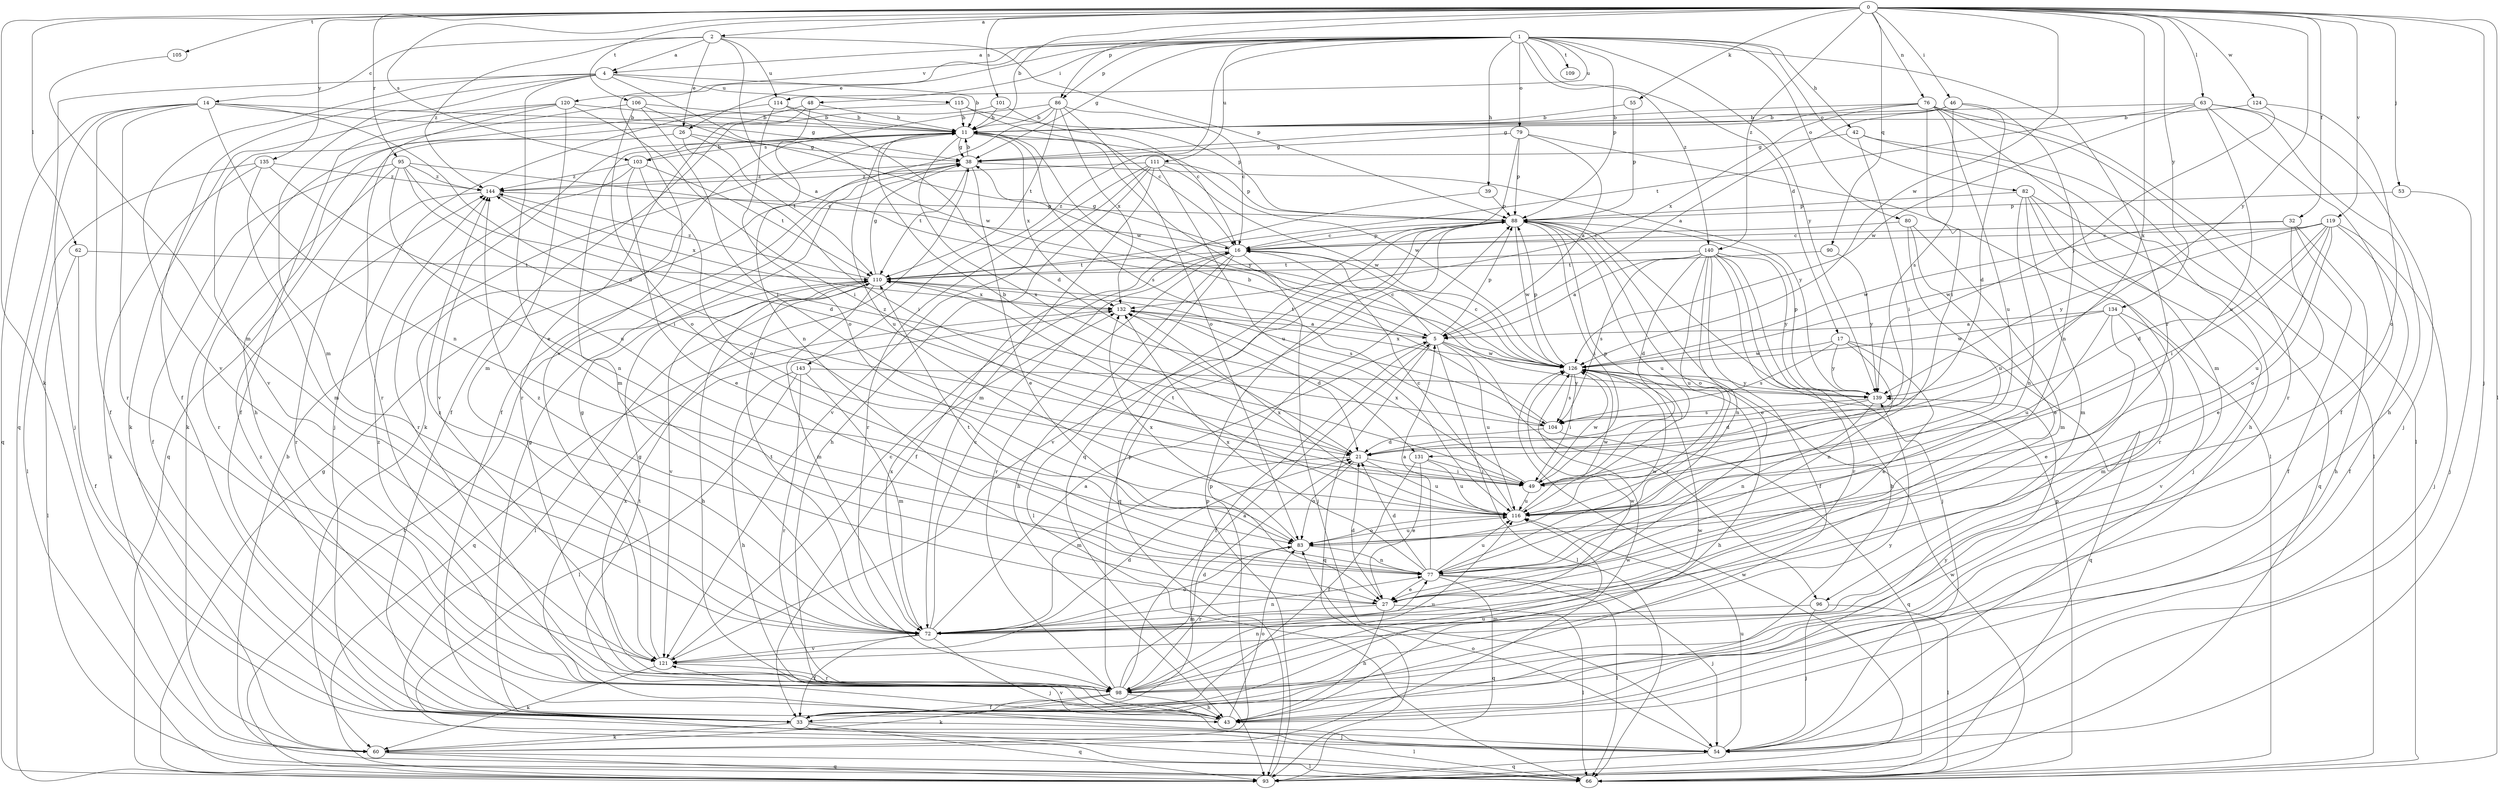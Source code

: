strict digraph  {
0;
1;
2;
4;
5;
11;
14;
16;
17;
21;
26;
27;
32;
33;
38;
39;
42;
43;
46;
48;
49;
53;
54;
55;
60;
62;
63;
66;
72;
76;
77;
79;
80;
82;
83;
86;
88;
90;
93;
95;
96;
98;
101;
103;
104;
105;
106;
109;
110;
111;
114;
115;
116;
119;
120;
121;
124;
126;
131;
132;
134;
135;
139;
140;
143;
144;
0 -> 2  [label=a];
0 -> 11  [label=b];
0 -> 32  [label=f];
0 -> 46  [label=i];
0 -> 53  [label=j];
0 -> 54  [label=j];
0 -> 55  [label=k];
0 -> 60  [label=k];
0 -> 62  [label=l];
0 -> 63  [label=l];
0 -> 66  [label=l];
0 -> 76  [label=n];
0 -> 86  [label=p];
0 -> 90  [label=q];
0 -> 95  [label=r];
0 -> 101  [label=s];
0 -> 103  [label=s];
0 -> 105  [label=t];
0 -> 106  [label=t];
0 -> 119  [label=v];
0 -> 124  [label=w];
0 -> 126  [label=w];
0 -> 131  [label=x];
0 -> 134  [label=y];
0 -> 135  [label=y];
0 -> 139  [label=y];
0 -> 140  [label=z];
1 -> 4  [label=a];
1 -> 17  [label=d];
1 -> 26  [label=e];
1 -> 38  [label=g];
1 -> 39  [label=h];
1 -> 42  [label=h];
1 -> 48  [label=i];
1 -> 79  [label=o];
1 -> 80  [label=o];
1 -> 82  [label=o];
1 -> 86  [label=p];
1 -> 88  [label=p];
1 -> 96  [label=r];
1 -> 109  [label=t];
1 -> 111  [label=u];
1 -> 114  [label=u];
1 -> 120  [label=v];
1 -> 121  [label=v];
1 -> 139  [label=y];
1 -> 140  [label=z];
1 -> 143  [label=z];
2 -> 4  [label=a];
2 -> 5  [label=a];
2 -> 14  [label=c];
2 -> 26  [label=e];
2 -> 88  [label=p];
2 -> 114  [label=u];
2 -> 144  [label=z];
4 -> 11  [label=b];
4 -> 27  [label=e];
4 -> 33  [label=f];
4 -> 72  [label=m];
4 -> 93  [label=q];
4 -> 115  [label=u];
4 -> 121  [label=v];
4 -> 126  [label=w];
5 -> 16  [label=c];
5 -> 33  [label=f];
5 -> 66  [label=l];
5 -> 88  [label=p];
5 -> 93  [label=q];
5 -> 96  [label=r];
5 -> 110  [label=t];
5 -> 116  [label=u];
5 -> 126  [label=w];
11 -> 38  [label=g];
11 -> 72  [label=m];
11 -> 103  [label=s];
11 -> 104  [label=s];
11 -> 116  [label=u];
11 -> 121  [label=v];
11 -> 126  [label=w];
11 -> 131  [label=x];
11 -> 132  [label=x];
11 -> 139  [label=y];
14 -> 11  [label=b];
14 -> 21  [label=d];
14 -> 33  [label=f];
14 -> 38  [label=g];
14 -> 54  [label=j];
14 -> 77  [label=n];
14 -> 93  [label=q];
14 -> 98  [label=r];
16 -> 38  [label=g];
16 -> 43  [label=h];
16 -> 54  [label=j];
16 -> 66  [label=l];
16 -> 88  [label=p];
16 -> 98  [label=r];
16 -> 110  [label=t];
17 -> 27  [label=e];
17 -> 77  [label=n];
17 -> 93  [label=q];
17 -> 104  [label=s];
17 -> 126  [label=w];
17 -> 139  [label=y];
21 -> 11  [label=b];
21 -> 49  [label=i];
21 -> 72  [label=m];
21 -> 83  [label=o];
21 -> 116  [label=u];
26 -> 38  [label=g];
26 -> 49  [label=i];
26 -> 93  [label=q];
26 -> 110  [label=t];
27 -> 21  [label=d];
27 -> 43  [label=h];
27 -> 66  [label=l];
27 -> 72  [label=m];
27 -> 144  [label=z];
32 -> 16  [label=c];
32 -> 27  [label=e];
32 -> 33  [label=f];
32 -> 43  [label=h];
32 -> 126  [label=w];
33 -> 38  [label=g];
33 -> 54  [label=j];
33 -> 60  [label=k];
33 -> 66  [label=l];
33 -> 93  [label=q];
33 -> 116  [label=u];
38 -> 11  [label=b];
38 -> 27  [label=e];
38 -> 110  [label=t];
38 -> 139  [label=y];
38 -> 144  [label=z];
39 -> 33  [label=f];
39 -> 88  [label=p];
42 -> 38  [label=g];
42 -> 43  [label=h];
42 -> 49  [label=i];
42 -> 66  [label=l];
43 -> 83  [label=o];
43 -> 110  [label=t];
43 -> 121  [label=v];
43 -> 139  [label=y];
43 -> 144  [label=z];
46 -> 5  [label=a];
46 -> 11  [label=b];
46 -> 21  [label=d];
46 -> 77  [label=n];
46 -> 104  [label=s];
48 -> 11  [label=b];
48 -> 33  [label=f];
48 -> 77  [label=n];
48 -> 98  [label=r];
49 -> 88  [label=p];
49 -> 116  [label=u];
49 -> 126  [label=w];
49 -> 132  [label=x];
53 -> 54  [label=j];
53 -> 88  [label=p];
54 -> 38  [label=g];
54 -> 83  [label=o];
54 -> 93  [label=q];
54 -> 116  [label=u];
55 -> 11  [label=b];
55 -> 88  [label=p];
60 -> 66  [label=l];
60 -> 88  [label=p];
60 -> 93  [label=q];
60 -> 126  [label=w];
62 -> 33  [label=f];
62 -> 66  [label=l];
62 -> 110  [label=t];
63 -> 11  [label=b];
63 -> 33  [label=f];
63 -> 43  [label=h];
63 -> 54  [label=j];
63 -> 110  [label=t];
63 -> 116  [label=u];
63 -> 126  [label=w];
66 -> 11  [label=b];
66 -> 88  [label=p];
66 -> 126  [label=w];
72 -> 5  [label=a];
72 -> 16  [label=c];
72 -> 33  [label=f];
72 -> 54  [label=j];
72 -> 77  [label=n];
72 -> 83  [label=o];
72 -> 110  [label=t];
72 -> 121  [label=v];
72 -> 126  [label=w];
72 -> 132  [label=x];
72 -> 144  [label=z];
76 -> 11  [label=b];
76 -> 38  [label=g];
76 -> 49  [label=i];
76 -> 66  [label=l];
76 -> 72  [label=m];
76 -> 98  [label=r];
76 -> 116  [label=u];
76 -> 132  [label=x];
77 -> 5  [label=a];
77 -> 21  [label=d];
77 -> 27  [label=e];
77 -> 54  [label=j];
77 -> 66  [label=l];
77 -> 93  [label=q];
77 -> 110  [label=t];
77 -> 116  [label=u];
77 -> 126  [label=w];
77 -> 132  [label=x];
79 -> 5  [label=a];
79 -> 38  [label=g];
79 -> 66  [label=l];
79 -> 88  [label=p];
79 -> 93  [label=q];
80 -> 16  [label=c];
80 -> 27  [label=e];
80 -> 72  [label=m];
80 -> 116  [label=u];
82 -> 54  [label=j];
82 -> 72  [label=m];
82 -> 77  [label=n];
82 -> 88  [label=p];
82 -> 93  [label=q];
82 -> 98  [label=r];
83 -> 77  [label=n];
83 -> 98  [label=r];
83 -> 116  [label=u];
83 -> 132  [label=x];
86 -> 11  [label=b];
86 -> 16  [label=c];
86 -> 33  [label=f];
86 -> 60  [label=k];
86 -> 83  [label=o];
86 -> 110  [label=t];
86 -> 132  [label=x];
88 -> 16  [label=c];
88 -> 27  [label=e];
88 -> 49  [label=i];
88 -> 83  [label=o];
88 -> 93  [label=q];
88 -> 116  [label=u];
88 -> 121  [label=v];
88 -> 126  [label=w];
90 -> 110  [label=t];
90 -> 139  [label=y];
93 -> 38  [label=g];
93 -> 88  [label=p];
93 -> 110  [label=t];
93 -> 126  [label=w];
95 -> 16  [label=c];
95 -> 21  [label=d];
95 -> 33  [label=f];
95 -> 49  [label=i];
95 -> 77  [label=n];
95 -> 98  [label=r];
95 -> 144  [label=z];
96 -> 54  [label=j];
96 -> 66  [label=l];
96 -> 72  [label=m];
98 -> 5  [label=a];
98 -> 21  [label=d];
98 -> 33  [label=f];
98 -> 43  [label=h];
98 -> 60  [label=k];
98 -> 77  [label=n];
98 -> 88  [label=p];
98 -> 116  [label=u];
98 -> 126  [label=w];
98 -> 132  [label=x];
98 -> 139  [label=y];
98 -> 144  [label=z];
101 -> 11  [label=b];
101 -> 16  [label=c];
101 -> 60  [label=k];
103 -> 11  [label=b];
103 -> 27  [label=e];
103 -> 83  [label=o];
103 -> 98  [label=r];
103 -> 110  [label=t];
103 -> 144  [label=z];
104 -> 11  [label=b];
104 -> 21  [label=d];
104 -> 93  [label=q];
104 -> 144  [label=z];
105 -> 72  [label=m];
106 -> 11  [label=b];
106 -> 49  [label=i];
106 -> 83  [label=o];
106 -> 121  [label=v];
106 -> 126  [label=w];
110 -> 38  [label=g];
110 -> 43  [label=h];
110 -> 66  [label=l];
110 -> 72  [label=m];
110 -> 104  [label=s];
110 -> 121  [label=v];
110 -> 132  [label=x];
110 -> 144  [label=z];
111 -> 43  [label=h];
111 -> 72  [label=m];
111 -> 88  [label=p];
111 -> 98  [label=r];
111 -> 116  [label=u];
111 -> 121  [label=v];
111 -> 126  [label=w];
111 -> 144  [label=z];
114 -> 11  [label=b];
114 -> 21  [label=d];
114 -> 54  [label=j];
114 -> 83  [label=o];
115 -> 11  [label=b];
115 -> 16  [label=c];
115 -> 43  [label=h];
115 -> 88  [label=p];
116 -> 16  [label=c];
116 -> 83  [label=o];
116 -> 110  [label=t];
116 -> 126  [label=w];
116 -> 132  [label=x];
119 -> 16  [label=c];
119 -> 21  [label=d];
119 -> 33  [label=f];
119 -> 49  [label=i];
119 -> 54  [label=j];
119 -> 83  [label=o];
119 -> 116  [label=u];
119 -> 126  [label=w];
119 -> 139  [label=y];
120 -> 11  [label=b];
120 -> 33  [label=f];
120 -> 49  [label=i];
120 -> 60  [label=k];
120 -> 72  [label=m];
120 -> 98  [label=r];
121 -> 16  [label=c];
121 -> 21  [label=d];
121 -> 38  [label=g];
121 -> 60  [label=k];
121 -> 98  [label=r];
124 -> 11  [label=b];
124 -> 83  [label=o];
124 -> 139  [label=y];
126 -> 16  [label=c];
126 -> 43  [label=h];
126 -> 49  [label=i];
126 -> 88  [label=p];
126 -> 104  [label=s];
126 -> 132  [label=x];
126 -> 139  [label=y];
131 -> 27  [label=e];
131 -> 33  [label=f];
131 -> 49  [label=i];
131 -> 116  [label=u];
132 -> 5  [label=a];
132 -> 21  [label=d];
132 -> 93  [label=q];
134 -> 5  [label=a];
134 -> 27  [label=e];
134 -> 72  [label=m];
134 -> 116  [label=u];
134 -> 121  [label=v];
134 -> 126  [label=w];
135 -> 60  [label=k];
135 -> 66  [label=l];
135 -> 72  [label=m];
135 -> 116  [label=u];
135 -> 144  [label=z];
139 -> 21  [label=d];
139 -> 77  [label=n];
139 -> 88  [label=p];
139 -> 104  [label=s];
140 -> 5  [label=a];
140 -> 21  [label=d];
140 -> 33  [label=f];
140 -> 43  [label=h];
140 -> 54  [label=j];
140 -> 77  [label=n];
140 -> 98  [label=r];
140 -> 104  [label=s];
140 -> 110  [label=t];
140 -> 116  [label=u];
140 -> 139  [label=y];
143 -> 43  [label=h];
143 -> 66  [label=l];
143 -> 72  [label=m];
143 -> 98  [label=r];
143 -> 139  [label=y];
144 -> 88  [label=p];
144 -> 98  [label=r];
144 -> 132  [label=x];
}
